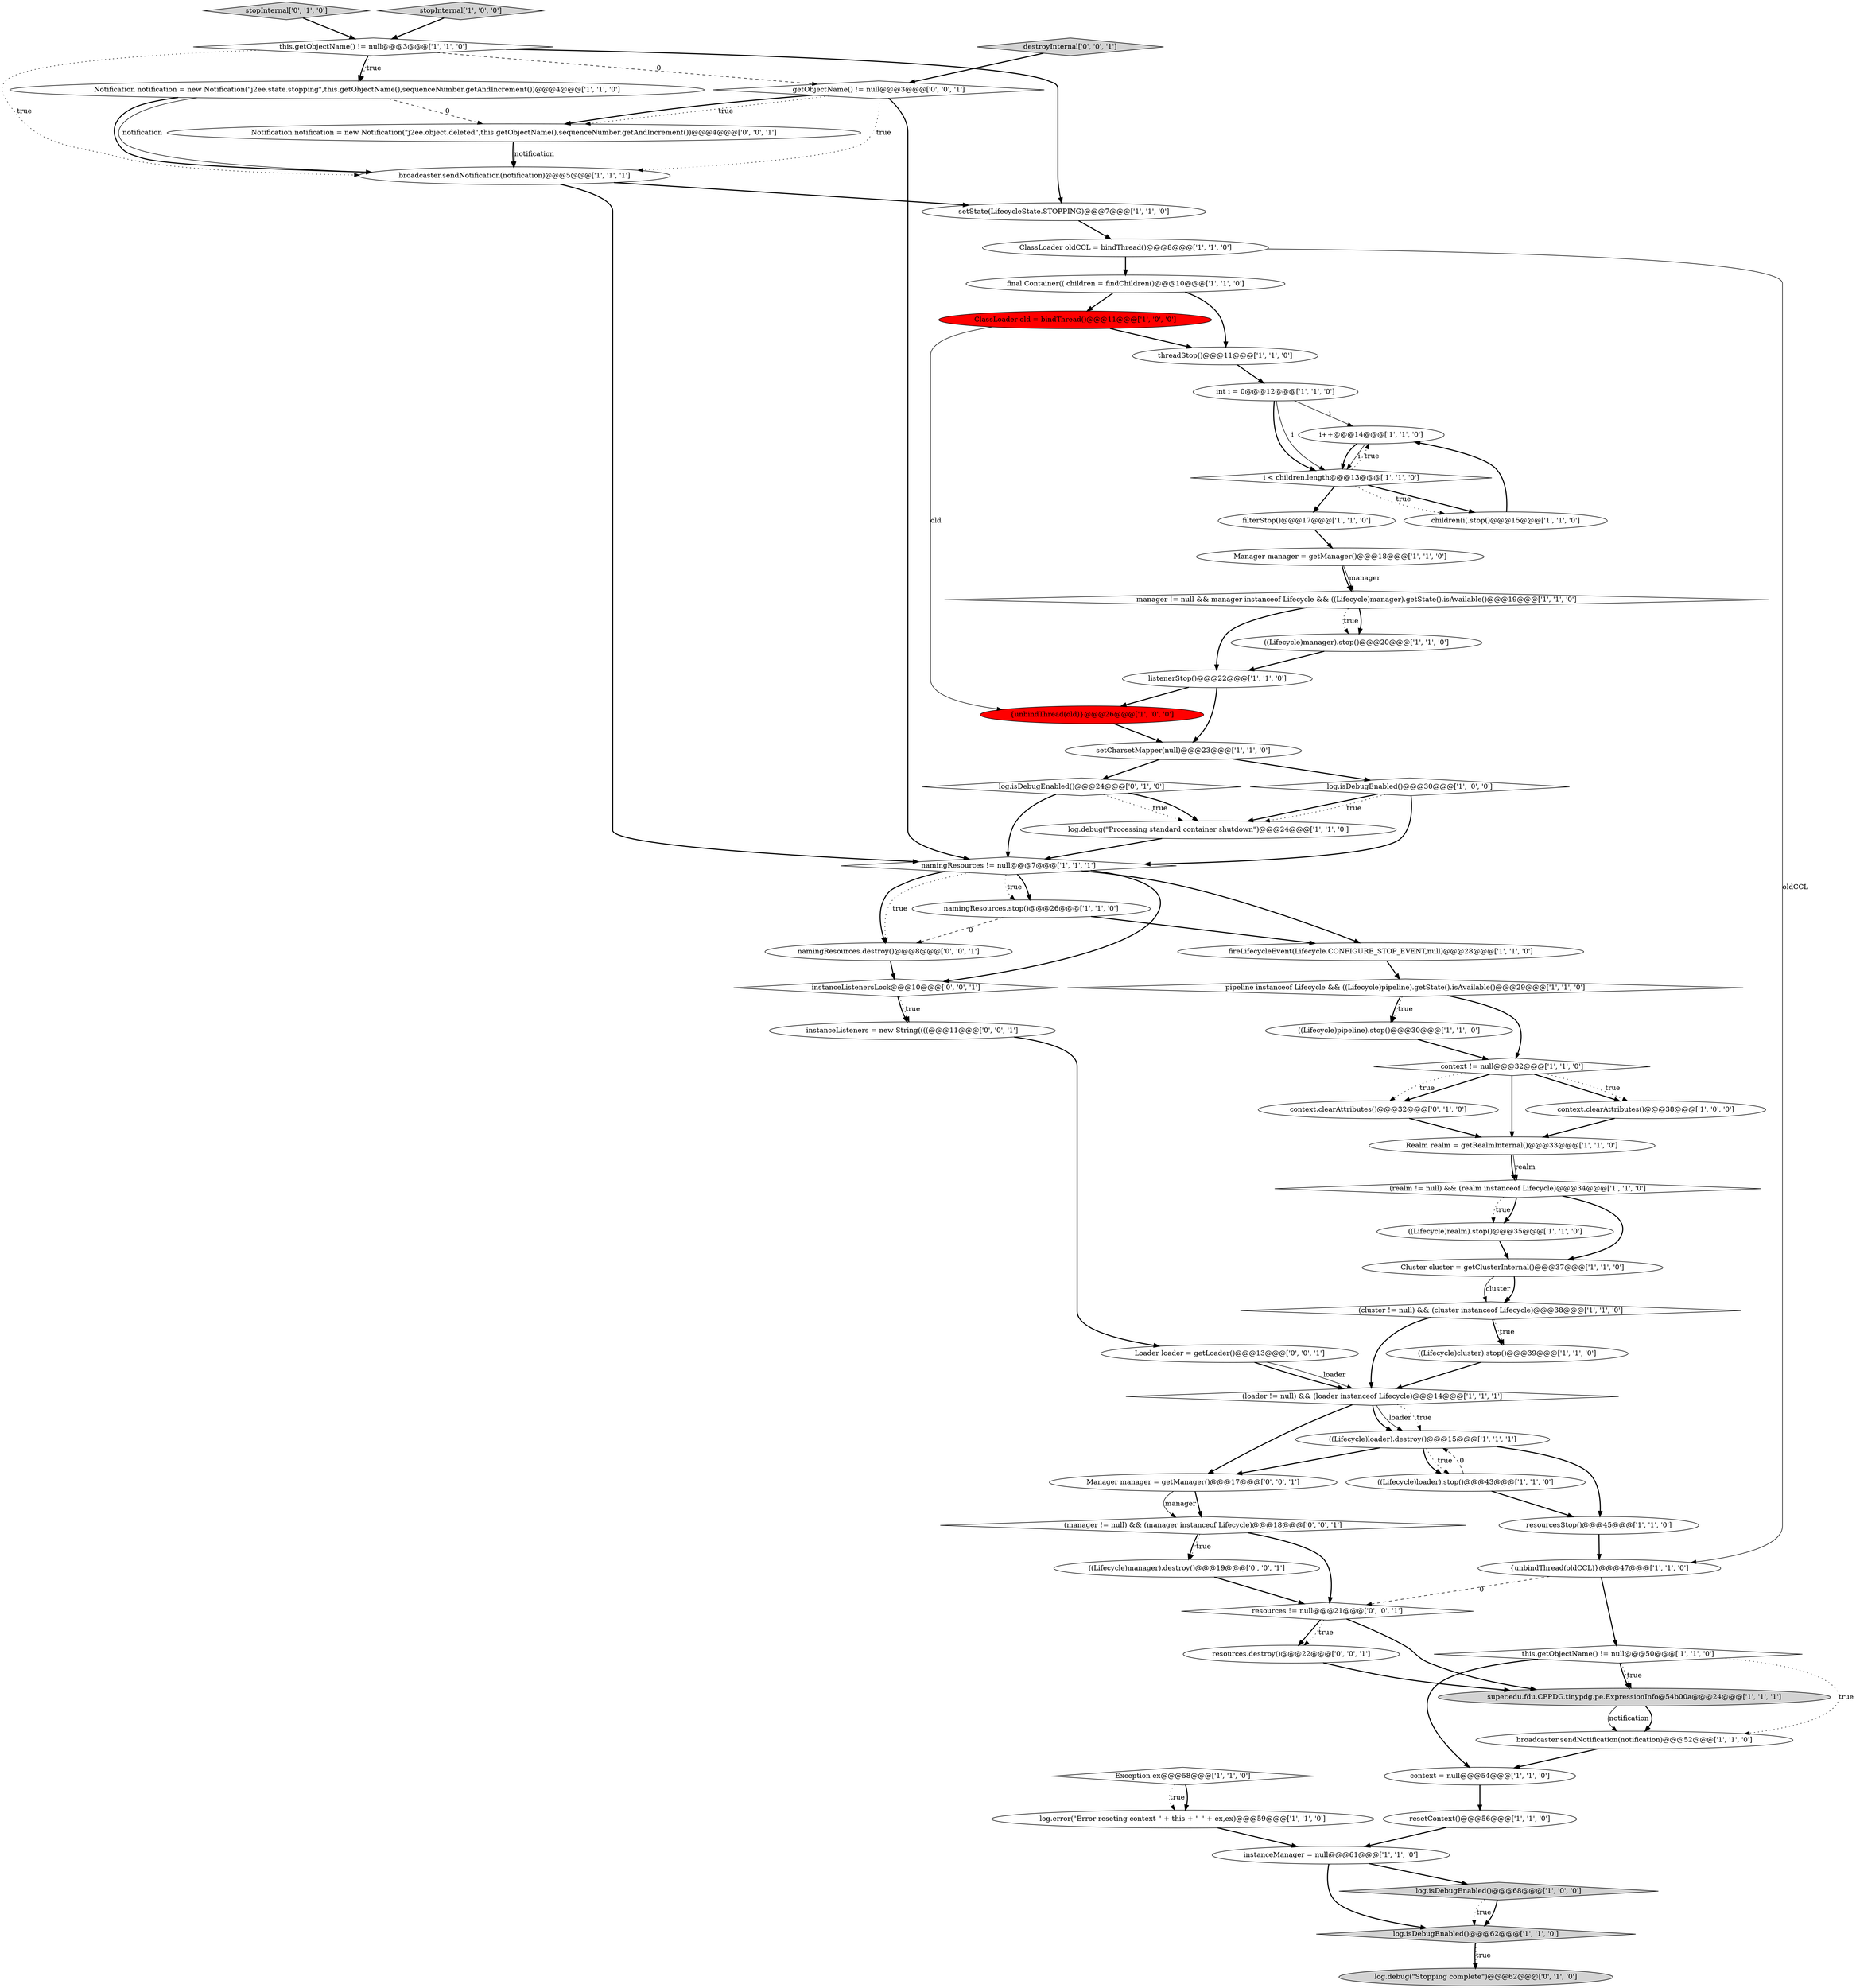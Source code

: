 digraph {
57 [style = filled, label = "(manager != null) && (manager instanceof Lifecycle)@@@18@@@['0', '0', '1']", fillcolor = white, shape = diamond image = "AAA0AAABBB3BBB"];
36 [style = filled, label = "this.getObjectName() != null@@@50@@@['1', '1', '0']", fillcolor = white, shape = diamond image = "AAA0AAABBB1BBB"];
11 [style = filled, label = "i++@@@14@@@['1', '1', '0']", fillcolor = white, shape = ellipse image = "AAA0AAABBB1BBB"];
21 [style = filled, label = "filterStop()@@@17@@@['1', '1', '0']", fillcolor = white, shape = ellipse image = "AAA0AAABBB1BBB"];
13 [style = filled, label = "i < children.length@@@13@@@['1', '1', '0']", fillcolor = white, shape = diamond image = "AAA0AAABBB1BBB"];
64 [style = filled, label = "destroyInternal['0', '0', '1']", fillcolor = lightgray, shape = diamond image = "AAA0AAABBB3BBB"];
27 [style = filled, label = "Manager manager = getManager()@@@18@@@['1', '1', '0']", fillcolor = white, shape = ellipse image = "AAA0AAABBB1BBB"];
48 [style = filled, label = "fireLifecycleEvent(Lifecycle.CONFIGURE_STOP_EVENT,null)@@@28@@@['1', '1', '0']", fillcolor = white, shape = ellipse image = "AAA0AAABBB1BBB"];
56 [style = filled, label = "Notification notification = new Notification(\"j2ee.object.deleted\",this.getObjectName(),sequenceNumber.getAndIncrement())@@@4@@@['0', '0', '1']", fillcolor = white, shape = ellipse image = "AAA0AAABBB3BBB"];
55 [style = filled, label = "resources.destroy()@@@22@@@['0', '0', '1']", fillcolor = white, shape = ellipse image = "AAA0AAABBB3BBB"];
31 [style = filled, label = "ClassLoader old = bindThread()@@@11@@@['1', '0', '0']", fillcolor = red, shape = ellipse image = "AAA1AAABBB1BBB"];
59 [style = filled, label = "getObjectName() != null@@@3@@@['0', '0', '1']", fillcolor = white, shape = diamond image = "AAA0AAABBB3BBB"];
62 [style = filled, label = "namingResources.destroy()@@@8@@@['0', '0', '1']", fillcolor = white, shape = ellipse image = "AAA0AAABBB3BBB"];
23 [style = filled, label = "instanceManager = null@@@61@@@['1', '1', '0']", fillcolor = white, shape = ellipse image = "AAA0AAABBB1BBB"];
15 [style = filled, label = "log.error(\"Error reseting context \" + this + \" \" + ex,ex)@@@59@@@['1', '1', '0']", fillcolor = white, shape = ellipse image = "AAA0AAABBB1BBB"];
52 [style = filled, label = "stopInternal['0', '1', '0']", fillcolor = lightgray, shape = diamond image = "AAA0AAABBB2BBB"];
33 [style = filled, label = "{unbindThread(oldCCL)}@@@47@@@['1', '1', '0']", fillcolor = white, shape = ellipse image = "AAA0AAABBB1BBB"];
38 [style = filled, label = "pipeline instanceof Lifecycle && ((Lifecycle)pipeline).getState().isAvailable()@@@29@@@['1', '1', '0']", fillcolor = white, shape = diamond image = "AAA0AAABBB1BBB"];
9 [style = filled, label = "((Lifecycle)loader).destroy()@@@15@@@['1', '1', '1']", fillcolor = white, shape = ellipse image = "AAA0AAABBB1BBB"];
8 [style = filled, label = "resetContext()@@@56@@@['1', '1', '0']", fillcolor = white, shape = ellipse image = "AAA0AAABBB1BBB"];
30 [style = filled, label = "setCharsetMapper(null)@@@23@@@['1', '1', '0']", fillcolor = white, shape = ellipse image = "AAA0AAABBB1BBB"];
34 [style = filled, label = "manager != null && manager instanceof Lifecycle && ((Lifecycle)manager).getState().isAvailable()@@@19@@@['1', '1', '0']", fillcolor = white, shape = diamond image = "AAA0AAABBB1BBB"];
43 [style = filled, label = "setState(LifecycleState.STOPPING)@@@7@@@['1', '1', '0']", fillcolor = white, shape = ellipse image = "AAA0AAABBB1BBB"];
40 [style = filled, label = "listenerStop()@@@22@@@['1', '1', '0']", fillcolor = white, shape = ellipse image = "AAA0AAABBB1BBB"];
28 [style = filled, label = "context != null@@@32@@@['1', '1', '0']", fillcolor = white, shape = diamond image = "AAA0AAABBB1BBB"];
20 [style = filled, label = "broadcaster.sendNotification(notification)@@@52@@@['1', '1', '0']", fillcolor = white, shape = ellipse image = "AAA0AAABBB1BBB"];
44 [style = filled, label = "this.getObjectName() != null@@@3@@@['1', '1', '0']", fillcolor = white, shape = diamond image = "AAA0AAABBB1BBB"];
22 [style = filled, label = "ClassLoader oldCCL = bindThread()@@@8@@@['1', '1', '0']", fillcolor = white, shape = ellipse image = "AAA0AAABBB1BBB"];
47 [style = filled, label = "((Lifecycle)loader).stop()@@@43@@@['1', '1', '0']", fillcolor = white, shape = ellipse image = "AAA0AAABBB1BBB"];
53 [style = filled, label = "log.debug(\"Stopping complete\")@@@62@@@['0', '1', '0']", fillcolor = lightgray, shape = ellipse image = "AAA0AAABBB2BBB"];
49 [style = filled, label = "context = null@@@54@@@['1', '1', '0']", fillcolor = white, shape = ellipse image = "AAA0AAABBB1BBB"];
51 [style = filled, label = "log.isDebugEnabled()@@@24@@@['0', '1', '0']", fillcolor = white, shape = diamond image = "AAA0AAABBB2BBB"];
17 [style = filled, label = "((Lifecycle)pipeline).stop()@@@30@@@['1', '1', '0']", fillcolor = white, shape = ellipse image = "AAA0AAABBB1BBB"];
2 [style = filled, label = "(cluster != null) && (cluster instanceof Lifecycle)@@@38@@@['1', '1', '0']", fillcolor = white, shape = diamond image = "AAA0AAABBB1BBB"];
6 [style = filled, label = "context.clearAttributes()@@@38@@@['1', '0', '0']", fillcolor = white, shape = ellipse image = "AAA0AAABBB1BBB"];
24 [style = filled, label = "Realm realm = getRealmInternal()@@@33@@@['1', '1', '0']", fillcolor = white, shape = ellipse image = "AAA0AAABBB1BBB"];
12 [style = filled, label = "stopInternal['1', '0', '0']", fillcolor = lightgray, shape = diamond image = "AAA0AAABBB1BBB"];
16 [style = filled, label = "children(i(.stop()@@@15@@@['1', '1', '0']", fillcolor = white, shape = ellipse image = "AAA0AAABBB1BBB"];
37 [style = filled, label = "log.isDebugEnabled()@@@62@@@['1', '1', '0']", fillcolor = lightgray, shape = diamond image = "AAA0AAABBB1BBB"];
42 [style = filled, label = "final Container(( children = findChildren()@@@10@@@['1', '1', '0']", fillcolor = white, shape = ellipse image = "AAA0AAABBB1BBB"];
46 [style = filled, label = "Notification notification = new Notification(\"j2ee.state.stopping\",this.getObjectName(),sequenceNumber.getAndIncrement())@@@4@@@['1', '1', '0']", fillcolor = white, shape = ellipse image = "AAA0AAABBB1BBB"];
54 [style = filled, label = "instanceListeners = new String((((@@@11@@@['0', '0', '1']", fillcolor = white, shape = ellipse image = "AAA0AAABBB3BBB"];
45 [style = filled, label = "(realm != null) && (realm instanceof Lifecycle)@@@34@@@['1', '1', '0']", fillcolor = white, shape = diamond image = "AAA0AAABBB1BBB"];
50 [style = filled, label = "context.clearAttributes()@@@32@@@['0', '1', '0']", fillcolor = white, shape = ellipse image = "AAA0AAABBB2BBB"];
5 [style = filled, label = "Exception ex@@@58@@@['1', '1', '0']", fillcolor = white, shape = diamond image = "AAA0AAABBB1BBB"];
3 [style = filled, label = "int i = 0@@@12@@@['1', '1', '0']", fillcolor = white, shape = ellipse image = "AAA0AAABBB1BBB"];
7 [style = filled, label = "((Lifecycle)realm).stop()@@@35@@@['1', '1', '0']", fillcolor = white, shape = ellipse image = "AAA0AAABBB1BBB"];
1 [style = filled, label = "log.isDebugEnabled()@@@68@@@['1', '0', '0']", fillcolor = lightgray, shape = diamond image = "AAA0AAABBB1BBB"];
60 [style = filled, label = "instanceListenersLock@@@10@@@['0', '0', '1']", fillcolor = white, shape = diamond image = "AAA0AAABBB3BBB"];
58 [style = filled, label = "((Lifecycle)manager).destroy()@@@19@@@['0', '0', '1']", fillcolor = white, shape = ellipse image = "AAA0AAABBB3BBB"];
19 [style = filled, label = "namingResources != null@@@7@@@['1', '1', '1']", fillcolor = white, shape = diamond image = "AAA0AAABBB1BBB"];
25 [style = filled, label = "((Lifecycle)cluster).stop()@@@39@@@['1', '1', '0']", fillcolor = white, shape = ellipse image = "AAA0AAABBB1BBB"];
35 [style = filled, label = "log.isDebugEnabled()@@@30@@@['1', '0', '0']", fillcolor = white, shape = diamond image = "AAA0AAABBB1BBB"];
39 [style = filled, label = "threadStop()@@@11@@@['1', '1', '0']", fillcolor = white, shape = ellipse image = "AAA0AAABBB1BBB"];
63 [style = filled, label = "Manager manager = getManager()@@@17@@@['0', '0', '1']", fillcolor = white, shape = ellipse image = "AAA0AAABBB3BBB"];
65 [style = filled, label = "resources != null@@@21@@@['0', '0', '1']", fillcolor = white, shape = diamond image = "AAA0AAABBB3BBB"];
26 [style = filled, label = "(loader != null) && (loader instanceof Lifecycle)@@@14@@@['1', '1', '1']", fillcolor = white, shape = diamond image = "AAA0AAABBB1BBB"];
61 [style = filled, label = "Loader loader = getLoader()@@@13@@@['0', '0', '1']", fillcolor = white, shape = ellipse image = "AAA0AAABBB3BBB"];
41 [style = filled, label = "log.debug(\"Processing standard container shutdown\")@@@24@@@['1', '1', '0']", fillcolor = white, shape = ellipse image = "AAA0AAABBB1BBB"];
0 [style = filled, label = "((Lifecycle)manager).stop()@@@20@@@['1', '1', '0']", fillcolor = white, shape = ellipse image = "AAA0AAABBB1BBB"];
10 [style = filled, label = "super.edu.fdu.CPPDG.tinypdg.pe.ExpressionInfo@54b00a@@@24@@@['1', '1', '1']", fillcolor = lightgray, shape = ellipse image = "AAA0AAABBB1BBB"];
29 [style = filled, label = "resourcesStop()@@@45@@@['1', '1', '0']", fillcolor = white, shape = ellipse image = "AAA0AAABBB1BBB"];
18 [style = filled, label = "broadcaster.sendNotification(notification)@@@5@@@['1', '1', '1']", fillcolor = white, shape = ellipse image = "AAA0AAABBB1BBB"];
4 [style = filled, label = "Cluster cluster = getClusterInternal()@@@37@@@['1', '1', '0']", fillcolor = white, shape = ellipse image = "AAA0AAABBB1BBB"];
14 [style = filled, label = "{unbindThread(old)}@@@26@@@['1', '0', '0']", fillcolor = red, shape = ellipse image = "AAA1AAABBB1BBB"];
32 [style = filled, label = "namingResources.stop()@@@26@@@['1', '1', '0']", fillcolor = white, shape = ellipse image = "AAA0AAABBB1BBB"];
52->44 [style = bold, label=""];
28->6 [style = bold, label=""];
2->26 [style = bold, label=""];
19->60 [style = bold, label=""];
12->44 [style = bold, label=""];
41->19 [style = bold, label=""];
35->41 [style = bold, label=""];
28->50 [style = bold, label=""];
5->15 [style = bold, label=""];
26->9 [style = bold, label=""];
26->9 [style = solid, label="loader"];
57->58 [style = bold, label=""];
28->50 [style = dotted, label="true"];
45->7 [style = dotted, label="true"];
45->7 [style = bold, label=""];
9->63 [style = bold, label=""];
28->6 [style = dotted, label="true"];
36->20 [style = dotted, label="true"];
2->25 [style = dotted, label="true"];
49->8 [style = bold, label=""];
44->46 [style = bold, label=""];
37->53 [style = bold, label=""];
11->13 [style = bold, label=""];
46->18 [style = solid, label="notification"];
47->9 [style = dashed, label="0"];
9->47 [style = bold, label=""];
59->18 [style = dotted, label="true"];
0->40 [style = bold, label=""];
63->57 [style = solid, label="manager"];
2->25 [style = bold, label=""];
9->29 [style = bold, label=""];
33->65 [style = dashed, label="0"];
44->59 [style = dashed, label="0"];
61->26 [style = bold, label=""];
14->30 [style = bold, label=""];
8->23 [style = bold, label=""];
38->28 [style = bold, label=""];
44->46 [style = dotted, label="true"];
62->60 [style = bold, label=""];
18->19 [style = bold, label=""];
19->62 [style = dotted, label="true"];
42->31 [style = bold, label=""];
4->2 [style = bold, label=""];
26->9 [style = dotted, label="true"];
3->13 [style = solid, label="i"];
13->16 [style = bold, label=""];
34->0 [style = bold, label=""];
23->37 [style = bold, label=""];
36->49 [style = bold, label=""];
33->36 [style = bold, label=""];
43->22 [style = bold, label=""];
25->26 [style = bold, label=""];
44->18 [style = dotted, label="true"];
19->62 [style = bold, label=""];
28->24 [style = bold, label=""];
32->48 [style = bold, label=""];
65->55 [style = bold, label=""];
57->65 [style = bold, label=""];
56->18 [style = bold, label=""];
59->56 [style = bold, label=""];
54->61 [style = bold, label=""];
38->17 [style = bold, label=""];
46->56 [style = dashed, label="0"];
32->62 [style = dashed, label="0"];
51->41 [style = dotted, label="true"];
22->42 [style = bold, label=""];
60->54 [style = bold, label=""];
13->16 [style = dotted, label="true"];
11->13 [style = solid, label="i"];
24->45 [style = solid, label="realm"];
34->40 [style = bold, label=""];
21->27 [style = bold, label=""];
42->39 [style = bold, label=""];
63->57 [style = bold, label=""];
6->24 [style = bold, label=""];
61->26 [style = solid, label="loader"];
7->4 [style = bold, label=""];
64->59 [style = bold, label=""];
60->54 [style = dotted, label="true"];
46->18 [style = bold, label=""];
5->15 [style = dotted, label="true"];
55->10 [style = bold, label=""];
34->0 [style = dotted, label="true"];
27->34 [style = solid, label="manager"];
24->45 [style = bold, label=""];
47->29 [style = bold, label=""];
57->58 [style = dotted, label="true"];
56->18 [style = solid, label="notification"];
27->34 [style = bold, label=""];
19->32 [style = bold, label=""];
30->35 [style = bold, label=""];
26->63 [style = bold, label=""];
35->41 [style = dotted, label="true"];
31->14 [style = solid, label="old"];
40->14 [style = bold, label=""];
13->11 [style = dotted, label="true"];
20->49 [style = bold, label=""];
40->30 [style = bold, label=""];
31->39 [style = bold, label=""];
1->37 [style = dotted, label="true"];
58->65 [style = bold, label=""];
1->37 [style = bold, label=""];
50->24 [style = bold, label=""];
36->10 [style = bold, label=""];
65->10 [style = bold, label=""];
15->23 [style = bold, label=""];
37->53 [style = dotted, label="true"];
10->20 [style = bold, label=""];
16->11 [style = bold, label=""];
19->48 [style = bold, label=""];
35->19 [style = bold, label=""];
4->2 [style = solid, label="cluster"];
39->3 [style = bold, label=""];
10->20 [style = solid, label="notification"];
65->55 [style = dotted, label="true"];
44->43 [style = bold, label=""];
36->10 [style = dotted, label="true"];
45->4 [style = bold, label=""];
30->51 [style = bold, label=""];
17->28 [style = bold, label=""];
29->33 [style = bold, label=""];
59->56 [style = dotted, label="true"];
48->38 [style = bold, label=""];
18->43 [style = bold, label=""];
19->32 [style = dotted, label="true"];
38->17 [style = dotted, label="true"];
23->1 [style = bold, label=""];
3->13 [style = bold, label=""];
9->47 [style = dotted, label="true"];
3->11 [style = solid, label="i"];
22->33 [style = solid, label="oldCCL"];
13->21 [style = bold, label=""];
51->41 [style = bold, label=""];
51->19 [style = bold, label=""];
59->19 [style = bold, label=""];
}
